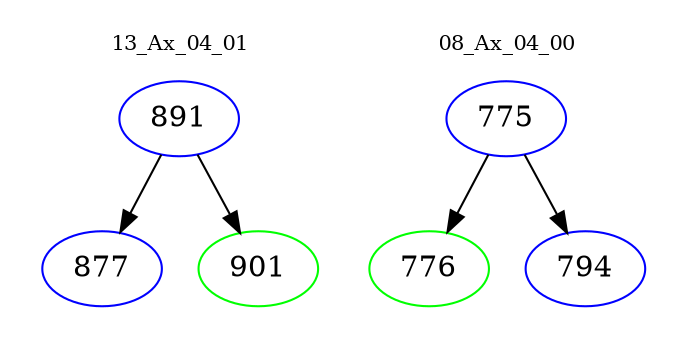 digraph{
subgraph cluster_0 {
color = white
label = "13_Ax_04_01";
fontsize=10;
T0_891 [label="891", color="blue"]
T0_891 -> T0_877 [color="black"]
T0_877 [label="877", color="blue"]
T0_891 -> T0_901 [color="black"]
T0_901 [label="901", color="green"]
}
subgraph cluster_1 {
color = white
label = "08_Ax_04_00";
fontsize=10;
T1_775 [label="775", color="blue"]
T1_775 -> T1_776 [color="black"]
T1_776 [label="776", color="green"]
T1_775 -> T1_794 [color="black"]
T1_794 [label="794", color="blue"]
}
}
